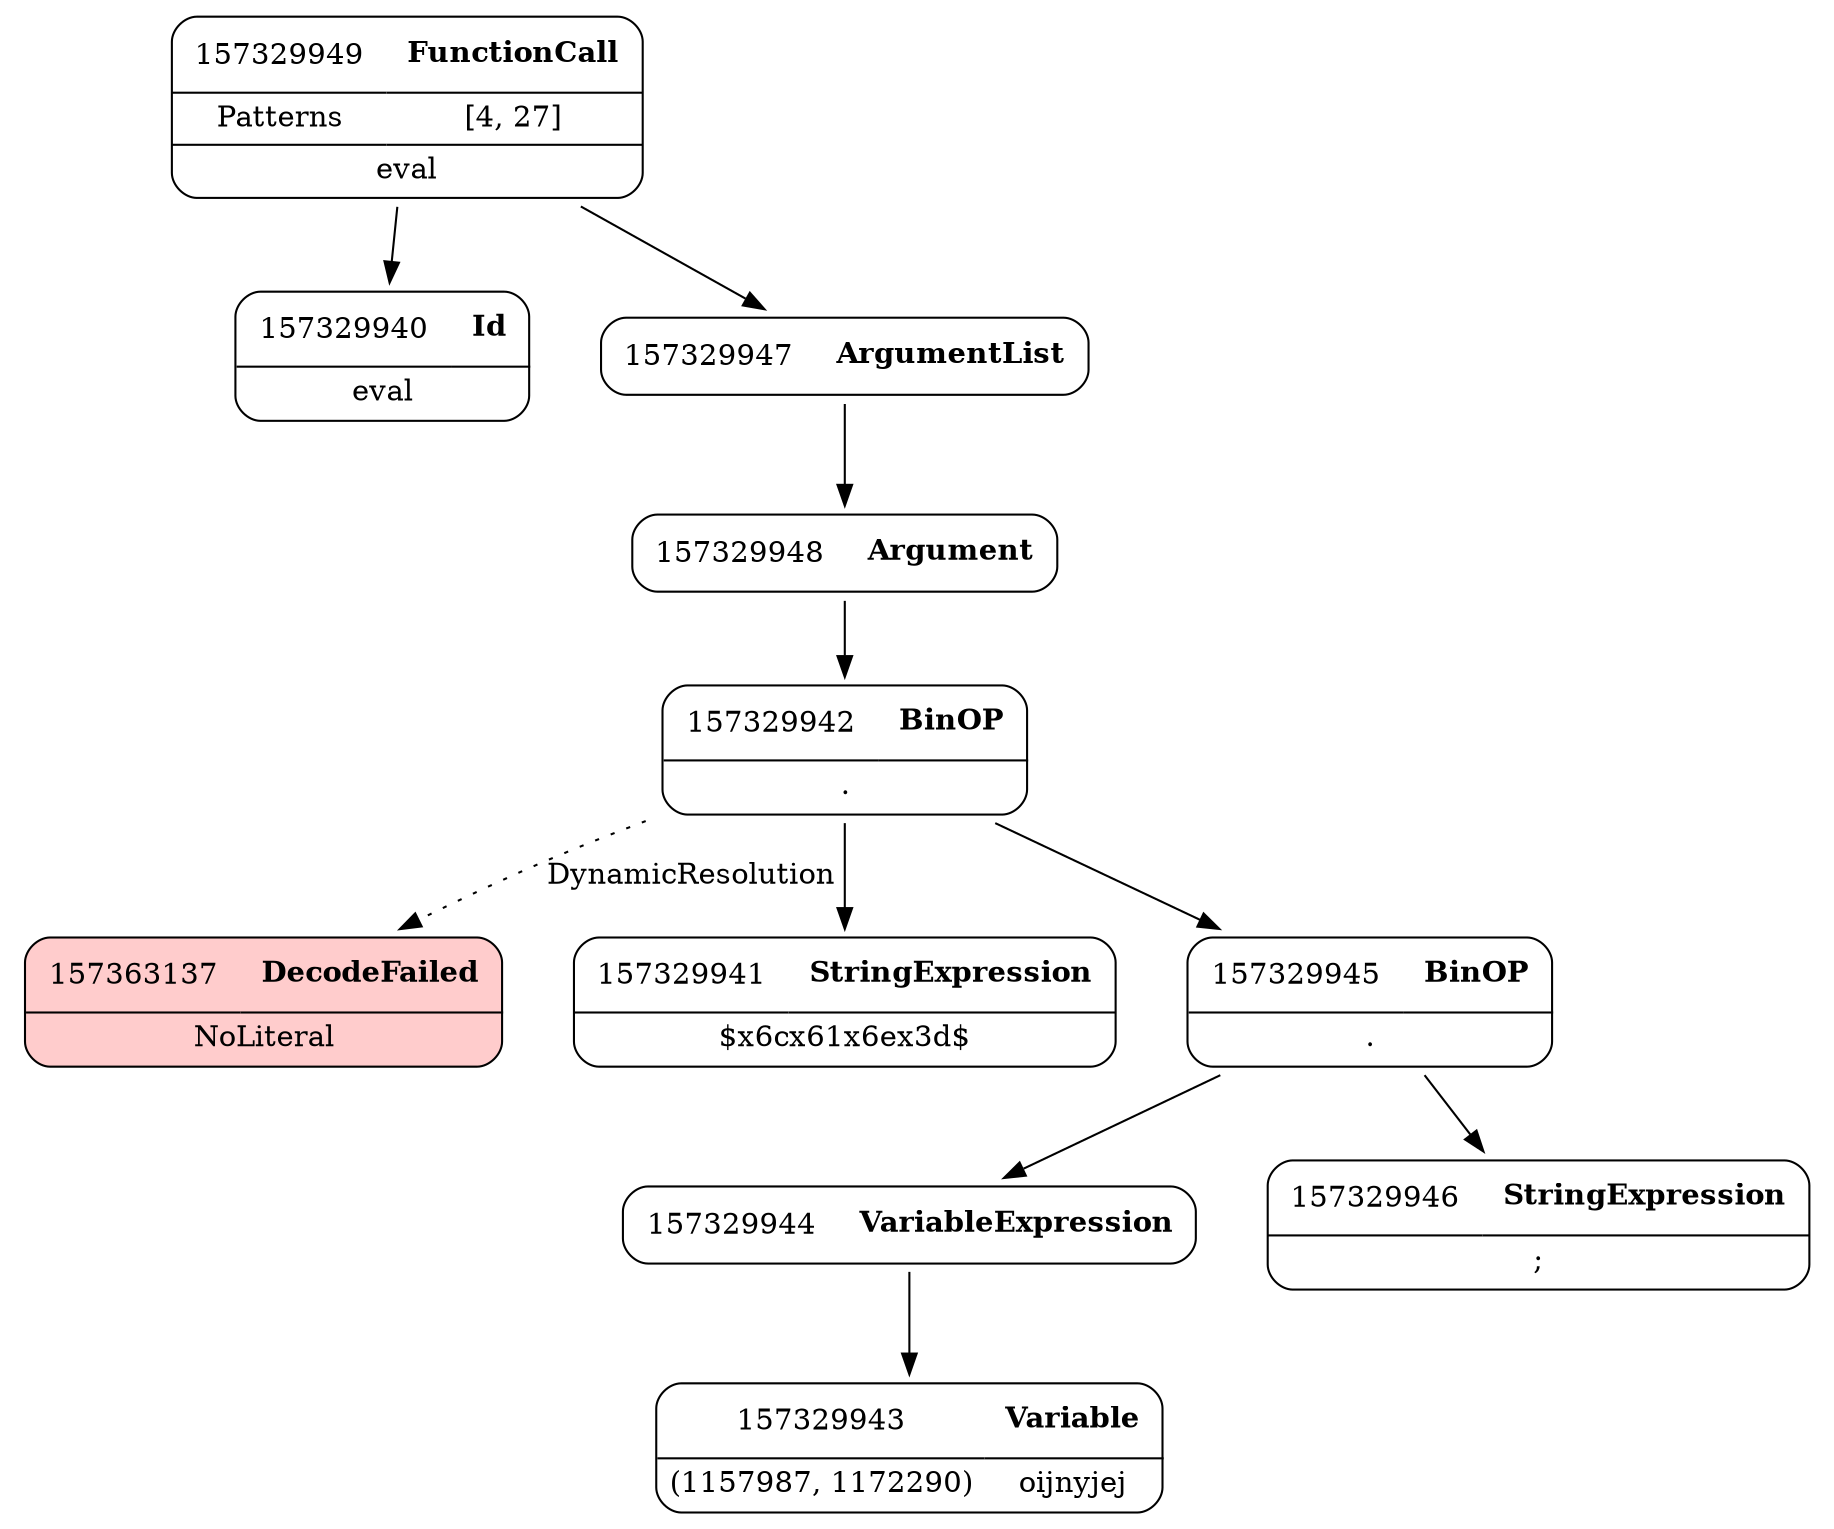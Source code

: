digraph ast {
node [shape=none];
157363137 [label=<<TABLE border='1' cellspacing='0' cellpadding='10' style='rounded' bgcolor='#FFCCCC' ><TR><TD border='0'>157363137</TD><TD border='0'><B>DecodeFailed</B></TD></TR><HR/><TR><TD border='0' cellpadding='5' colspan='2'>NoLiteral</TD></TR></TABLE>>];
157329940 [label=<<TABLE border='1' cellspacing='0' cellpadding='10' style='rounded' ><TR><TD border='0'>157329940</TD><TD border='0'><B>Id</B></TD></TR><HR/><TR><TD border='0' cellpadding='5' colspan='2'>eval</TD></TR></TABLE>>];
157329941 [label=<<TABLE border='1' cellspacing='0' cellpadding='10' style='rounded' ><TR><TD border='0'>157329941</TD><TD border='0'><B>StringExpression</B></TD></TR><HR/><TR><TD border='0' cellpadding='5' colspan='2'>$x6cx61x6ex3d$</TD></TR></TABLE>>];
157329942 [label=<<TABLE border='1' cellspacing='0' cellpadding='10' style='rounded' ><TR><TD border='0'>157329942</TD><TD border='0'><B>BinOP</B></TD></TR><HR/><TR><TD border='0' cellpadding='5' colspan='2'>.</TD></TR></TABLE>>];
157329942 -> 157329941 [weight=2];
157329942 -> 157329945 [weight=2];
157329942 -> 157363137 [style=dotted,label=DynamicResolution];
157329943 [label=<<TABLE border='1' cellspacing='0' cellpadding='10' style='rounded' ><TR><TD border='0'>157329943</TD><TD border='0'><B>Variable</B></TD></TR><HR/><TR><TD border='0' cellpadding='5'>(1157987, 1172290)</TD><TD border='0' cellpadding='5'>oijnyjej</TD></TR></TABLE>>];
157329944 [label=<<TABLE border='1' cellspacing='0' cellpadding='10' style='rounded' ><TR><TD border='0'>157329944</TD><TD border='0'><B>VariableExpression</B></TD></TR></TABLE>>];
157329944 -> 157329943 [weight=2];
157329945 [label=<<TABLE border='1' cellspacing='0' cellpadding='10' style='rounded' ><TR><TD border='0'>157329945</TD><TD border='0'><B>BinOP</B></TD></TR><HR/><TR><TD border='0' cellpadding='5' colspan='2'>.</TD></TR></TABLE>>];
157329945 -> 157329944 [weight=2];
157329945 -> 157329946 [weight=2];
157329946 [label=<<TABLE border='1' cellspacing='0' cellpadding='10' style='rounded' ><TR><TD border='0'>157329946</TD><TD border='0'><B>StringExpression</B></TD></TR><HR/><TR><TD border='0' cellpadding='5' colspan='2'>;</TD></TR></TABLE>>];
157329947 [label=<<TABLE border='1' cellspacing='0' cellpadding='10' style='rounded' ><TR><TD border='0'>157329947</TD><TD border='0'><B>ArgumentList</B></TD></TR></TABLE>>];
157329947 -> 157329948 [weight=2];
157329948 [label=<<TABLE border='1' cellspacing='0' cellpadding='10' style='rounded' ><TR><TD border='0'>157329948</TD><TD border='0'><B>Argument</B></TD></TR></TABLE>>];
157329948 -> 157329942 [weight=2];
157329949 [label=<<TABLE border='1' cellspacing='0' cellpadding='10' style='rounded' ><TR><TD border='0'>157329949</TD><TD border='0'><B>FunctionCall</B></TD></TR><HR/><TR><TD border='0' cellpadding='5'>Patterns</TD><TD border='0' cellpadding='5'>[4, 27]</TD></TR><HR/><TR><TD border='0' cellpadding='5' colspan='2'>eval</TD></TR></TABLE>>];
157329949 -> 157329940 [weight=2];
157329949 -> 157329947 [weight=2];
}
